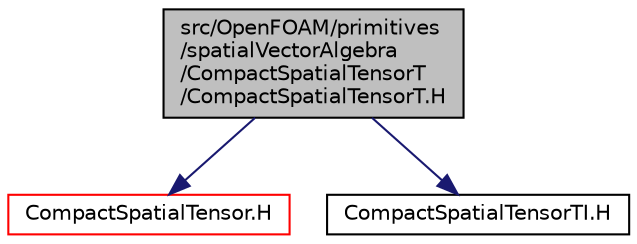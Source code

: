 digraph "src/OpenFOAM/primitives/spatialVectorAlgebra/CompactSpatialTensorT/CompactSpatialTensorT.H"
{
  bgcolor="transparent";
  edge [fontname="Helvetica",fontsize="10",labelfontname="Helvetica",labelfontsize="10"];
  node [fontname="Helvetica",fontsize="10",shape=record];
  Node1 [label="src/OpenFOAM/primitives\l/spatialVectorAlgebra\l/CompactSpatialTensorT\l/CompactSpatialTensorT.H",height=0.2,width=0.4,color="black", fillcolor="grey75", style="filled", fontcolor="black"];
  Node1 -> Node2 [color="midnightblue",fontsize="10",style="solid",fontname="Helvetica"];
  Node2 [label="CompactSpatialTensor.H",height=0.2,width=0.4,color="red",URL="$a09293.html"];
  Node1 -> Node3 [color="midnightblue",fontsize="10",style="solid",fontname="Helvetica"];
  Node3 [label="CompactSpatialTensorTI.H",height=0.2,width=0.4,color="black",URL="$a09298.html"];
}
